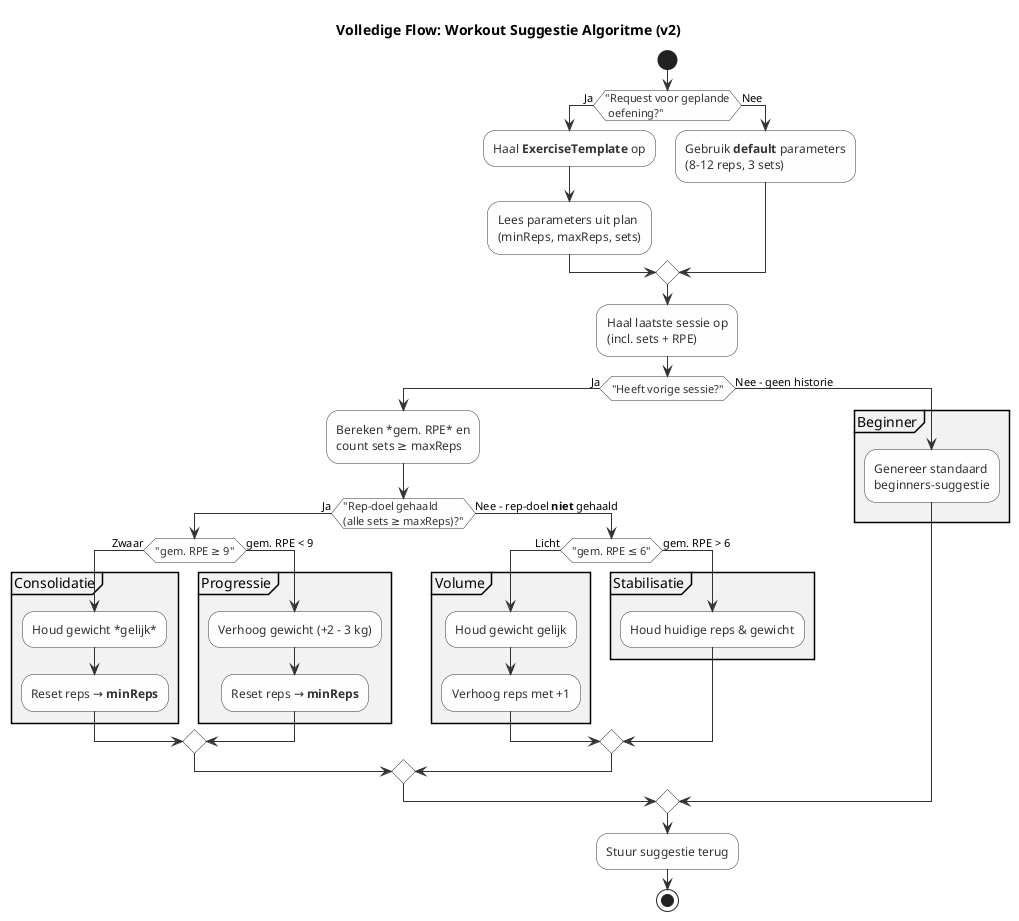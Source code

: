 @startuml
' ──────────────────────────────
'   Stijl – identiek aan je oude
' ──────────────────────────────
skinparam activity {
    BackgroundColor #FEFEFE
    BorderColor     #333232
    ArrowColor      #333232
    FontColor       #333232
}
skinparam partition {
    BackgroundColor #F2F2F2
}

title Volledige Flow: Workout Suggestie Algoritme (v2)

start

' ────────── 1. Plan of ad-hoc? ──────────
if ("Request voor geplande\n oefening?") then (Ja)
    :Haal **ExerciseTemplate** op;
    :Lees parameters uit plan\n(minReps, maxReps, sets);
else (Nee)
    :Gebruik **default** parameters\n(8–12 reps, 3 sets);
endif

' ────────── 2. Historie ophalen ──────────
:Haal laatste sessie op\n(incl. sets + RPE);

if ("Heeft vorige sessie?") then (Ja)
    :Bereken *gem. RPE* en\ncount sets ≥ maxReps;

    ' ── 2a. Rep-doel gehaald? ──
    if ("Rep-doel gehaald\n(alle sets ≥ maxReps)?") then (Ja)
        ' ─── 2a-i. Zwaar of te doen? ───
        if ("gem. RPE ≥ 9") then (Zwaar)
            partition Consolidatie {
                :Houd gewicht *gelijk*;
                :Reset reps → **minReps**;
            }
        else (gem. RPE < 9)
            partition Progressie {
                :Verhoog gewicht (+2 – 3 kg);
                :Reset reps → **minReps**;
            }
        endif

    else (Nee – rep-doel **niet** gehaald)
        ' ─── 2b-i. Licht of normaal/zwaar? ───
        if ("gem. RPE ≤ 6") then (Licht)
            partition Volume {
                :Houd gewicht gelijk;
                :Verhoog reps met +1;
            }
        else (gem. RPE > 6)
            partition Stabilisatie {
                :Houd huidige reps & gewicht;
            }
        endif
    endif

else (Nee – geen historie)
    partition Beginner {
        :Genereer standaard\nbeginners-suggestie;
    }
endif

:Stuur suggestie terug;
stop
@enduml
